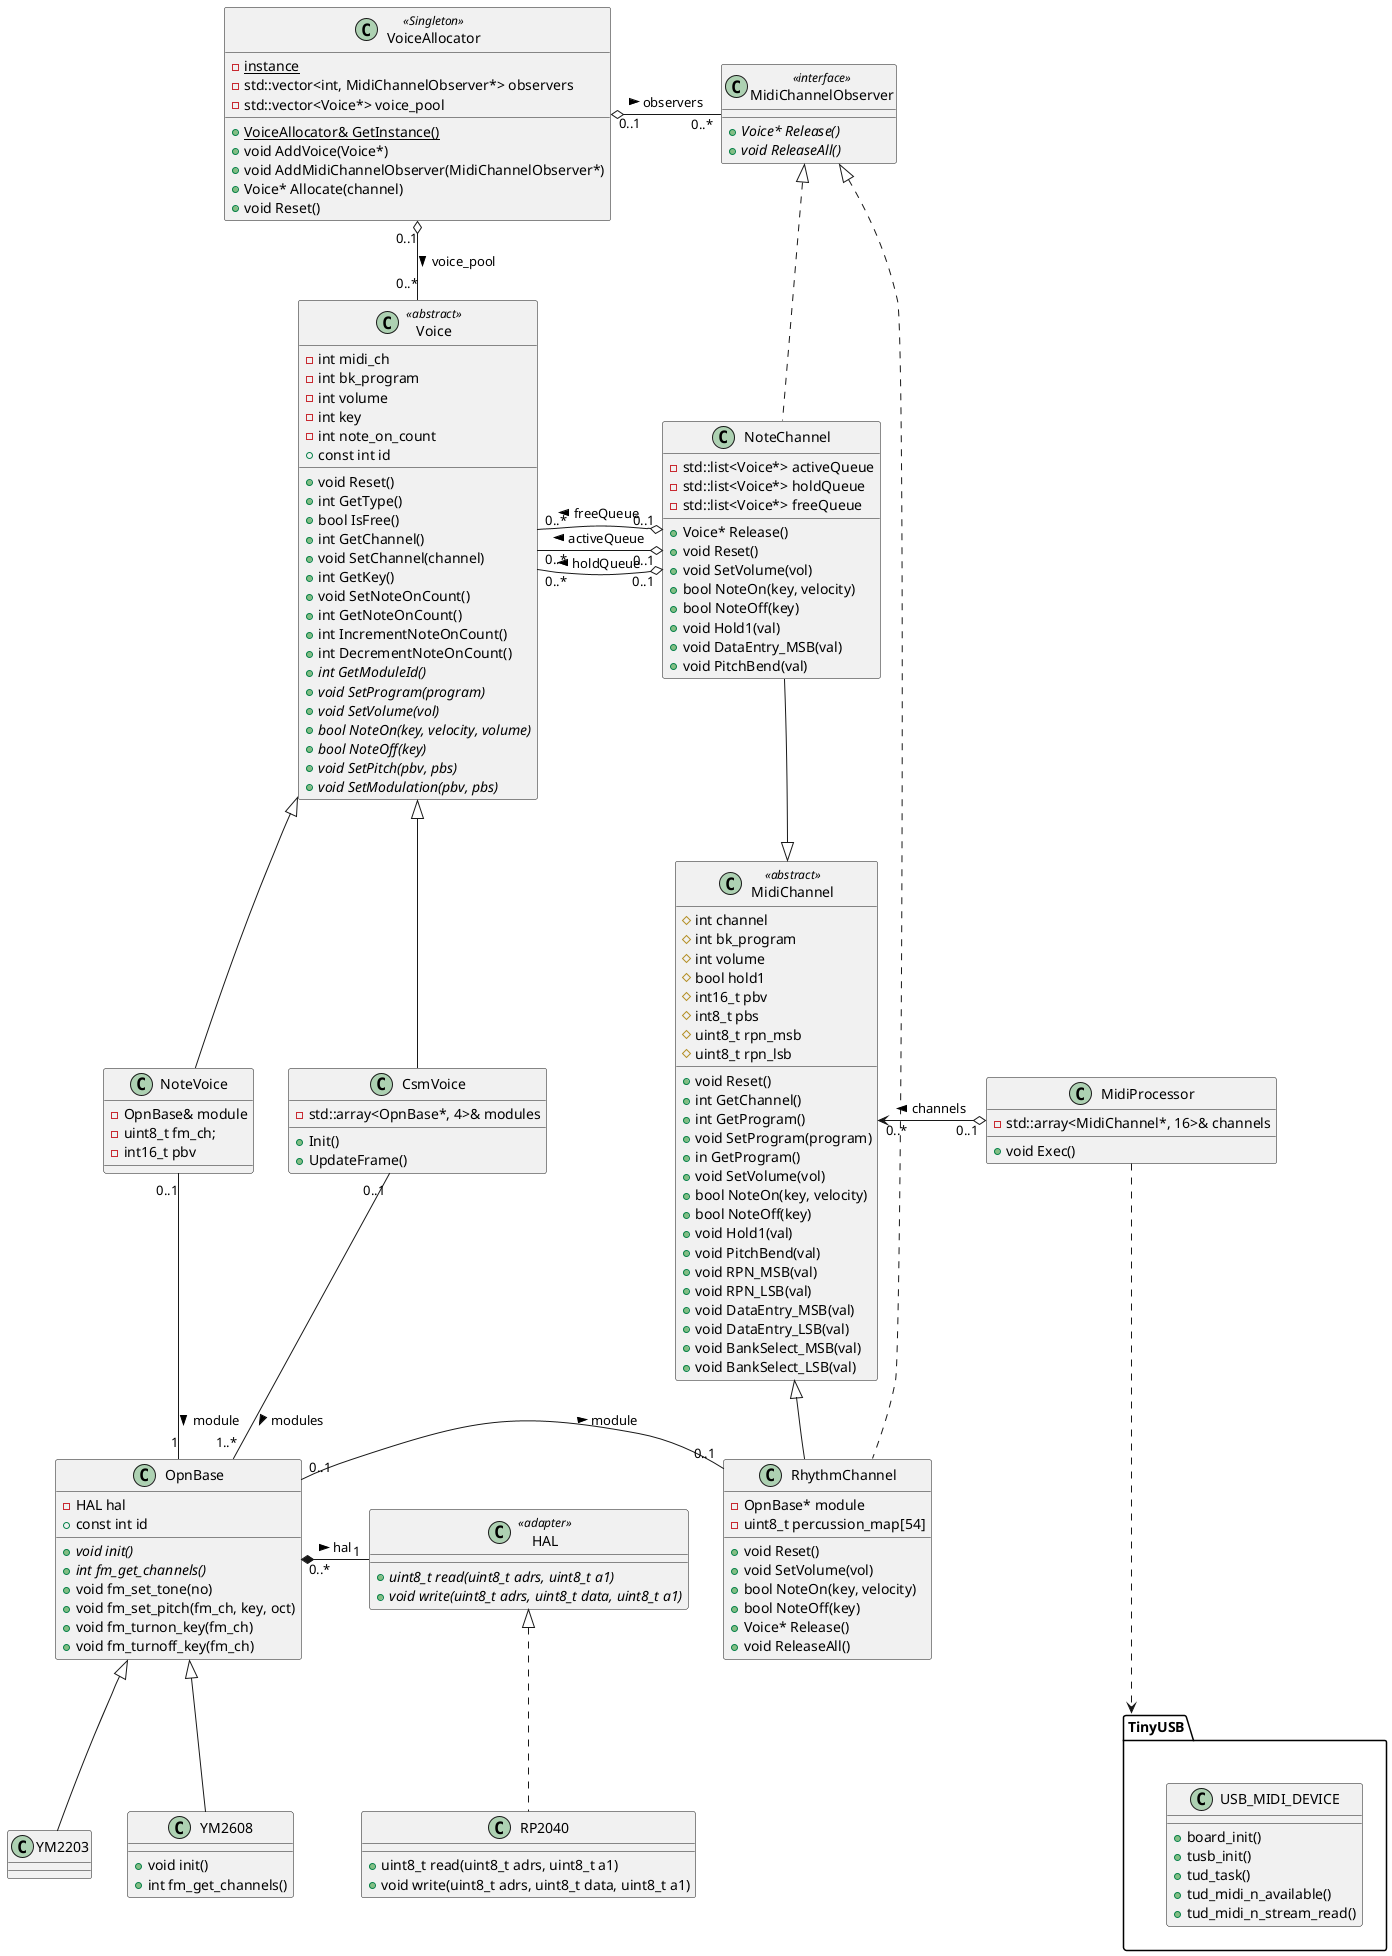 @startuml
'
' 関連
'
Voice <|-- NoteVoice
Voice <|-- CsmVoice
MidiChannel <|-- NoteChannel
MidiChannel <|-- RhythmChannel
interface MidiChannelObserver
class NoteChannel implements MidiChannelObserver
class RhythmChannel implements MidiChannelObserver
together {
  class NoteChannel
  class Voice
}
Voice "0..*" -o "0..1" NoteChannel : activeQueue <
Voice "0..*" -o "0..1" NoteChannel : holdQueue <
Voice "0..*" -o "0..1" NoteChannel : freeQueue <
VoiceAllocator "0..1" o- "0..*" MidiChannelObserver : observers >
VoiceAllocator "0..1" o-- "0..*" Voice : voice_pool >
OpnBase "0..1" -- "0..1" RhythmChannel : module >
NoteVoice "0..1" -- "1" OpnBase : module >
CsmVoice "0..1" -- "1..*" OpnBase : modules >
MidiChannel "0..*" <-o "0..1" MidiProcessor : channels <

OpnBase <|-- YM2203
OpnBase <|-- YM2608
class RP2040 implements HAL
'HAL "1" -* "0..*" OpnBase : hal <
OpnBase "0..*" *- "1" HAL : hal >

MidiProcessor --[dashed]-> TinyUSB 
'
' 位置補正用
'
'NoteChannel ..> VoiceAllocator
MidiChannel -[hidden]- RhythmChannel
NoteChannel -[hidden]- MidiChannel
OpnBase -[hidden] RhythmChannel
'
' クラス定義
'
class Voice <<abstract>> {
  -int midi_ch
  -int bk_program
  -int volume
  -int key
  -int note_on_count
  +const int id
  +void Reset()
  +int GetType()
  +bool IsFree()
  +int GetChannel()
  +void SetChannel(channel)
  +int GetKey()
  +void SetNoteOnCount()
  +int GetNoteOnCount()
  +int IncrementNoteOnCount()
  +int DecrementNoteOnCount()
  {abstract} +int GetModuleId()
  {abstract} +void SetProgram(program)
  {abstract} +void SetVolume(vol)
  {abstract} +bool NoteOn(key, velocity, volume)
  {abstract} +bool NoteOff(key)
  {abstract} +void SetPitch(pbv, pbs)
  {abstract} +void SetModulation(pbv, pbs)
}
class NoteVoice {
  -OpnBase& module
  -uint8_t fm_ch;
  -int16_t pbv
}
class CsmVoice {
  -std::array<OpnBase*, 4>& modules
  +Init()
  +UpdateFrame()
}
class MidiChannelObserver <<interface>> {
  {abstract} +Voice* Release()
  {abstract} +void ReleaseAll()
}
class VoiceAllocator <<Singleton>> {
  {static} +VoiceAllocator& GetInstance()
  +void AddVoice(Voice*)
  +void AddMidiChannelObserver(MidiChannelObserver*)
  +Voice* Allocate(channel)
  +void Reset()
  {static} -instance
  -std::vector<int, MidiChannelObserver*> observers
  -std::vector<Voice*> voice_pool
}

class MidiChannel <<abstract>> {
  #int channel
  #int bk_program
  #int volume
  #bool hold1
  #int16_t pbv
  #int8_t pbs
  #uint8_t rpn_msb
  #uint8_t rpn_lsb
  +void Reset()
  +int GetChannel()
  +int GetProgram()
  +void SetProgram(program)
  +in GetProgram()
  +void SetVolume(vol)
  +bool NoteOn(key, velocity)
  +bool NoteOff(key)
  +void Hold1(val)
  +void PitchBend(val)
  +void RPN_MSB(val)
  +void RPN_LSB(val)
  +void DataEntry_MSB(val)
  +void DataEntry_LSB(val)
  +void BankSelect_MSB(val)
  +void BankSelect_LSB(val)
}
class NoteChannel {
  -std::list<Voice*> activeQueue
  -std::list<Voice*> holdQueue
  -std::list<Voice*> freeQueue
  +Voice* Release()
  +void Reset()
  +void SetVolume(vol)
  +bool NoteOn(key, velocity)
  +bool NoteOff(key)
  +void Hold1(val)
  +void DataEntry_MSB(val)
  +void PitchBend(val)
}
class RhythmChannel {
  -OpnBase* module
  -uint8_t percussion_map[54]
  +void Reset()
  +void SetVolume(vol)
  +bool NoteOn(key, velocity)
  +bool NoteOff(key)
  +Voice* Release()
  +void ReleaseAll()
}

class MidiProcessor {
  -std::array<MidiChannel*, 16>& channels
  +void Exec()
}

class OpnBase {
  -HAL hal
  +const int id
  {abstract}+void init()
  {abstract}+int fm_get_channels()
  +void fm_set_tone(no)
  +void fm_set_pitch(fm_ch, key, oct)
  +void fm_turnon_key(fm_ch)
  +void fm_turnoff_key(fm_ch)
}
class YM2203 {
}
class YM2608 {
  +void init()
  +int fm_get_channels()
}

class HAL <<adapter>> {
  {abstract}+uint8_t read(uint8_t adrs, uint8_t a1)
  {abstract}+void write(uint8_t adrs, uint8_t data, uint8_t a1)
}
class RP2040 {
  +uint8_t read(uint8_t adrs, uint8_t a1)
  +void write(uint8_t adrs, uint8_t data, uint8_t a1)
}

package TinyUSB {
  class USB_MIDI_DEVICE {
    +board_init()
    +tusb_init()
    +tud_task()
    +tud_midi_n_available()
    +tud_midi_n_stream_read()
  }
}
@enduml
